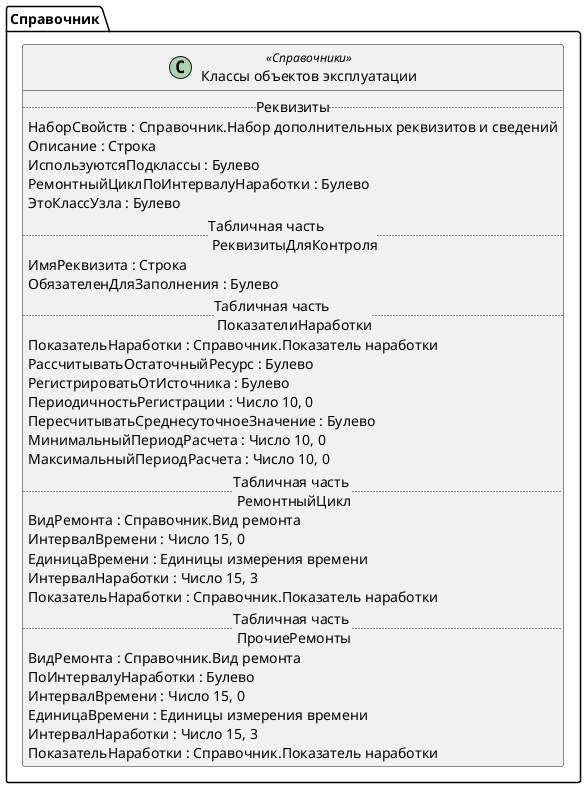 ﻿@startuml КлассыОбъектовЭксплуатации
'!include templates.wsd
'..\include templates.wsd
class Справочник.КлассыОбъектовЭксплуатации as "Классы объектов эксплуатации" <<Справочники>>
{
..Реквизиты..
НаборСвойств : Справочник.Набор дополнительных реквизитов и сведений
Описание : Строка
ИспользуютсяПодклассы : Булево
РемонтныйЦиклПоИнтервалуНаработки : Булево
ЭтоКлассУзла : Булево
..Табличная часть \n РеквизитыДляКонтроля..
ИмяРеквизита : Строка
ОбязателенДляЗаполнения : Булево
..Табличная часть \n ПоказателиНаработки..
ПоказательНаработки : Справочник.Показатель наработки
РассчитыватьОстаточныйРесурс : Булево
РегистрироватьОтИсточника : Булево
ПериодичностьРегистрации : Число 10, 0
ПересчитыватьСреднесуточноеЗначение : Булево
МинимальныйПериодРасчета : Число 10, 0
МаксимальныйПериодРасчета : Число 10, 0
..Табличная часть \n РемонтныйЦикл..
ВидРемонта : Справочник.Вид ремонта
ИнтервалВремени : Число 15, 0
ЕдиницаВремени : Единицы измерения времени
ИнтервалНаработки : Число 15, 3
ПоказательНаработки : Справочник.Показатель наработки
..Табличная часть \n ПрочиеРемонты..
ВидРемонта : Справочник.Вид ремонта
ПоИнтервалуНаработки : Булево
ИнтервалВремени : Число 15, 0
ЕдиницаВремени : Единицы измерения времени
ИнтервалНаработки : Число 15, 3
ПоказательНаработки : Справочник.Показатель наработки
}
@enduml
